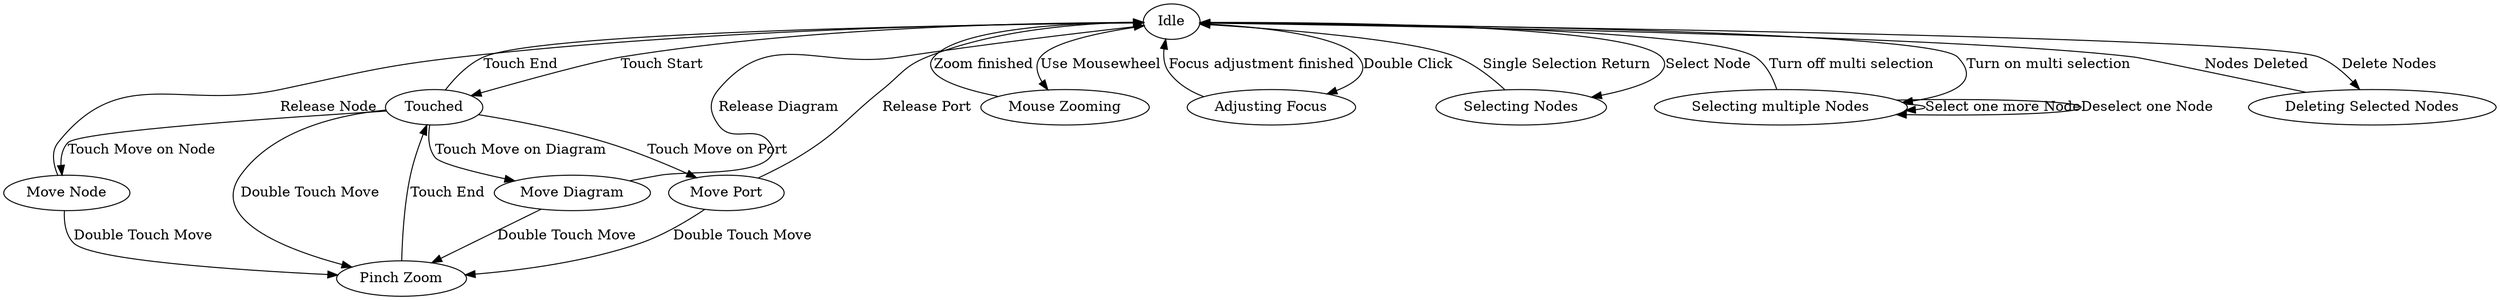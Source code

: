 digraph {
    "Idle"         -> "Touched"      [ label = "Touch Start" ]
    "Touched"      -> "Move Diagram" [ label = "Touch Move on Diagram" ]
    "Touched"      -> "Move Node"    [ label = "Touch Move on Node" ]
    "Touched"      -> "Move Port"    [ label = "Touch Move on Port" ]
    "Touched"      -> "Pinch Zoom"   [ label = "Double Touch Move" ]
    "Touched"      -> "Idle"         [ label = "Touch End" ]
    "Move Diagram" -> "Pinch Zoom"   [ label = "Double Touch Move" ]
    "Move Diagram" -> "Idle"         [ label = "Release Diagram" ]
    "Move Node"    -> "Pinch Zoom"   [ label = "Double Touch Move" ]
    "Move Node"    -> "Idle"         [ label = "Release Node" ]
    "Move Port"    -> "Pinch Zoom"   [ label = "Double Touch Move" ]
    "Move Port"    -> "Idle"         [ label = "Release Port" ]
    "Pinch Zoom"   -> "Touched"      [ label = "Touch End" ]

    "Idle" -> "Mouse Zooming" [ label = "Use Mousewheel" ]
    "Mouse Zooming" -> "Idle" [ label = "Zoom finished" ]

    "Idle" -> "Adjusting Focus" [ label = "Double Click" ]
    "Adjusting Focus" -> "Idle" [ label = "Focus adjustment finished" ]

    "Idle" -> "Selecting Nodes" [ label = "Select Node" ]
    "Selecting Nodes" -> "Idle" [ label = "Single Selection Return" ]

    "Idle" -> "Selecting multiple Nodes" [ label = "Turn on multi selection" ]
    "Selecting multiple Nodes" -> "Selecting multiple Nodes" [ label = "Select one more Node" ]
    "Selecting multiple Nodes" -> "Selecting multiple Nodes" [ label = "Deselect one Node" ]
    "Selecting multiple Nodes" -> "Idle" [ label = "Turn off multi selection" ]

    "Idle" -> "Deleting Selected Nodes" [ label = "Delete Nodes" ]
    "Deleting Selected Nodes" -> "Idle" [ label = "Nodes Deleted" ]
}
